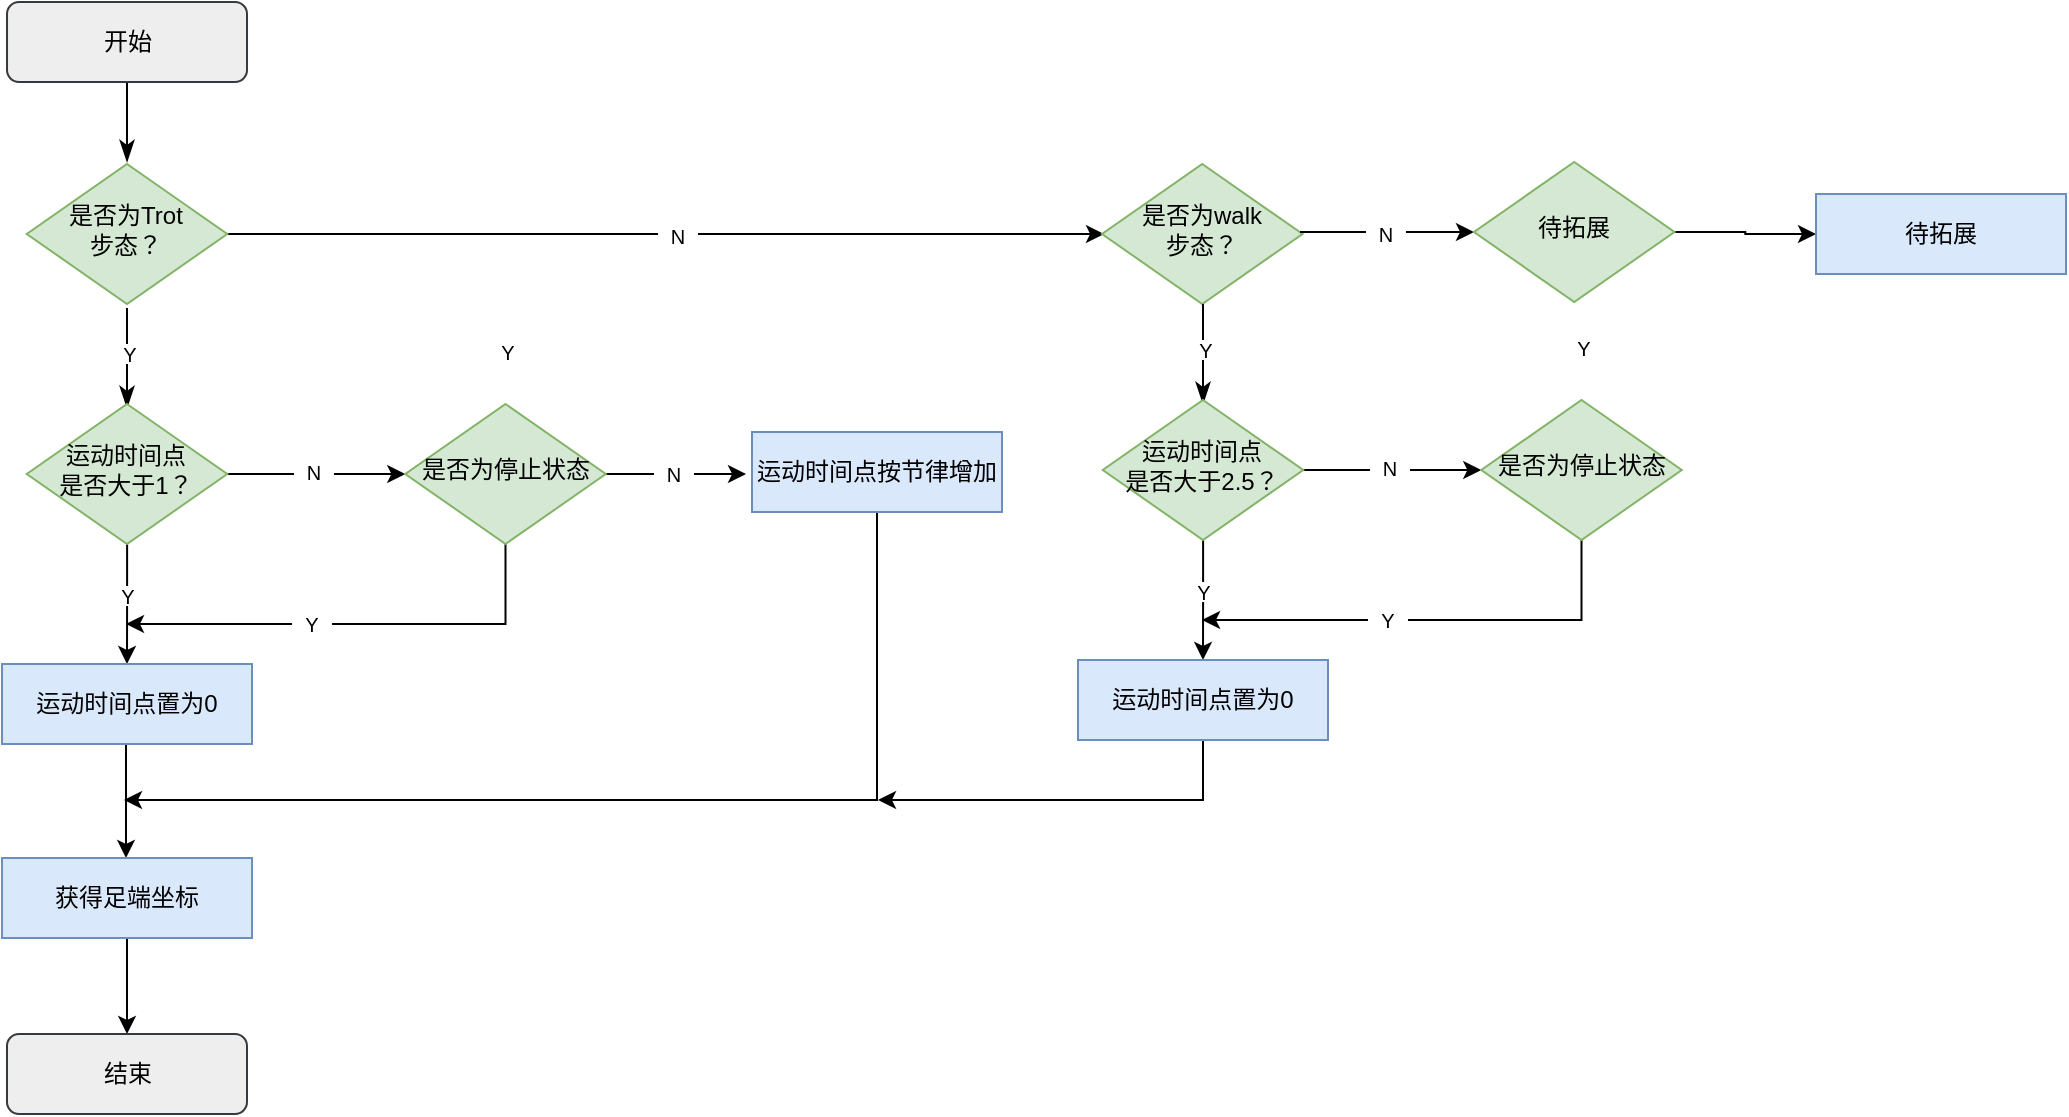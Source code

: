 <mxfile version="22.1.4" type="github">
  <diagram id="C5RBs43oDa-KdzZeNtuy" name="Page-1">
    <mxGraphModel dx="1562" dy="835" grid="1" gridSize="1" guides="1" tooltips="1" connect="1" arrows="1" fold="1" page="1" pageScale="1" pageWidth="2339" pageHeight="3300" math="0" shadow="0">
      <root>
        <mxCell id="WIyWlLk6GJQsqaUBKTNV-0" />
        <mxCell id="WIyWlLk6GJQsqaUBKTNV-1" parent="WIyWlLk6GJQsqaUBKTNV-0" />
        <mxCell id="u2uPQxLEzmJWIRdmgsjw-0" value="" style="rounded=0;html=1;jettySize=auto;orthogonalLoop=1;fontSize=11;endArrow=classicThin;endFill=1;endSize=8;strokeWidth=1;shadow=0;labelBackgroundColor=none;edgeStyle=orthogonalEdgeStyle;movable=1;resizable=1;rotatable=1;deletable=1;editable=1;locked=0;connectable=1;" edge="1" parent="WIyWlLk6GJQsqaUBKTNV-1" source="u2uPQxLEzmJWIRdmgsjw-1">
          <mxGeometry relative="1" as="geometry">
            <mxPoint x="72.51" y="127" as="targetPoint" />
          </mxGeometry>
        </mxCell>
        <mxCell id="u2uPQxLEzmJWIRdmgsjw-1" value="开始" style="rounded=1;whiteSpace=wrap;html=1;fontSize=12;glass=0;strokeWidth=1;shadow=0;fillColor=#eeeeee;strokeColor=#36393d;" vertex="1" parent="WIyWlLk6GJQsqaUBKTNV-1">
          <mxGeometry x="12.51" y="47" width="120" height="40" as="geometry" />
        </mxCell>
        <mxCell id="u2uPQxLEzmJWIRdmgsjw-5" value="" style="rounded=0;html=1;jettySize=auto;orthogonalLoop=1;fontSize=11;endArrow=classicThin;endFill=1;endSize=8;strokeWidth=1;shadow=0;labelBackgroundColor=none;edgeStyle=orthogonalEdgeStyle;movable=1;resizable=1;rotatable=1;deletable=1;editable=1;locked=0;connectable=1;exitX=0.5;exitY=1;exitDx=0;exitDy=0;" edge="1" parent="WIyWlLk6GJQsqaUBKTNV-1">
          <mxGeometry relative="1" as="geometry">
            <mxPoint x="72.51" y="200" as="sourcePoint" />
            <mxPoint x="72.51" y="250" as="targetPoint" />
          </mxGeometry>
        </mxCell>
        <mxCell id="u2uPQxLEzmJWIRdmgsjw-32" value="" style="edgeStyle=orthogonalEdgeStyle;rounded=0;orthogonalLoop=1;jettySize=auto;html=1;" edge="1" parent="WIyWlLk6GJQsqaUBKTNV-1" source="u2uPQxLEzmJWIRdmgsjw-8">
          <mxGeometry relative="1" as="geometry">
            <mxPoint x="561" y="163" as="targetPoint" />
          </mxGeometry>
        </mxCell>
        <mxCell id="u2uPQxLEzmJWIRdmgsjw-8" value="&lt;font style=&quot;font-size: 12px;&quot;&gt;是否为Trot&lt;br&gt;步态？&lt;/font&gt;" style="rhombus;whiteSpace=wrap;html=1;shadow=0;fontFamily=Helvetica;fontSize=12;align=center;strokeWidth=1;spacing=6;spacingTop=-4;fillColor=#d5e8d4;strokeColor=#82b366;" vertex="1" parent="WIyWlLk6GJQsqaUBKTNV-1">
          <mxGeometry x="22.38" y="128" width="100.25" height="70" as="geometry" />
        </mxCell>
        <mxCell id="u2uPQxLEzmJWIRdmgsjw-15" value="&lt;font style=&quot;font-size: 10px;&quot;&gt;N&lt;/font&gt;" style="text;html=1;strokeColor=none;fillColor=default;align=center;verticalAlign=middle;whiteSpace=wrap;rounded=0;" vertex="1" parent="WIyWlLk6GJQsqaUBKTNV-1">
          <mxGeometry x="338.01" y="159" width="20" height="10" as="geometry" />
        </mxCell>
        <mxCell id="u2uPQxLEzmJWIRdmgsjw-20" value="&lt;font style=&quot;font-size: 10px;&quot;&gt;Y&lt;/font&gt;" style="text;html=1;strokeColor=none;fillColor=default;align=center;verticalAlign=middle;whiteSpace=wrap;rounded=0;" vertex="1" parent="WIyWlLk6GJQsqaUBKTNV-1">
          <mxGeometry x="64.01" y="218" width="20" height="10" as="geometry" />
        </mxCell>
        <mxCell id="u2uPQxLEzmJWIRdmgsjw-40" value="&lt;font style=&quot;font-size: 12px;&quot;&gt;是否为walk&lt;br&gt;步态？&lt;/font&gt;" style="rhombus;whiteSpace=wrap;html=1;shadow=0;fontFamily=Helvetica;fontSize=12;align=center;strokeWidth=1;spacing=6;spacingTop=-4;fillColor=#d5e8d4;strokeColor=#82b366;" vertex="1" parent="WIyWlLk6GJQsqaUBKTNV-1">
          <mxGeometry x="560" y="128" width="100.25" height="70" as="geometry" />
        </mxCell>
        <mxCell id="u2uPQxLEzmJWIRdmgsjw-44" value="&lt;font style=&quot;font-size: 10px;&quot;&gt;Y&lt;/font&gt;" style="text;html=1;strokeColor=none;fillColor=default;align=center;verticalAlign=middle;whiteSpace=wrap;rounded=0;" vertex="1" parent="WIyWlLk6GJQsqaUBKTNV-1">
          <mxGeometry x="253.01" y="217" width="20" height="10" as="geometry" />
        </mxCell>
        <mxCell id="u2uPQxLEzmJWIRdmgsjw-45" value="" style="edgeStyle=orthogonalEdgeStyle;rounded=0;orthogonalLoop=1;jettySize=auto;html=1;" edge="1" parent="WIyWlLk6GJQsqaUBKTNV-1">
          <mxGeometry relative="1" as="geometry">
            <mxPoint x="659" y="162" as="sourcePoint" />
            <mxPoint x="746" y="162" as="targetPoint" />
          </mxGeometry>
        </mxCell>
        <mxCell id="u2uPQxLEzmJWIRdmgsjw-46" value="&lt;font style=&quot;font-size: 10px;&quot;&gt;N&lt;/font&gt;" style="text;html=1;strokeColor=none;fillColor=default;align=center;verticalAlign=middle;whiteSpace=wrap;rounded=0;" vertex="1" parent="WIyWlLk6GJQsqaUBKTNV-1">
          <mxGeometry x="692" y="158" width="20" height="10" as="geometry" />
        </mxCell>
        <mxCell id="u2uPQxLEzmJWIRdmgsjw-52" value="" style="edgeStyle=orthogonalEdgeStyle;rounded=0;orthogonalLoop=1;jettySize=auto;html=1;" edge="1" parent="WIyWlLk6GJQsqaUBKTNV-1" source="u2uPQxLEzmJWIRdmgsjw-49" target="u2uPQxLEzmJWIRdmgsjw-51">
          <mxGeometry relative="1" as="geometry" />
        </mxCell>
        <mxCell id="u2uPQxLEzmJWIRdmgsjw-49" value="待拓展" style="rhombus;whiteSpace=wrap;html=1;shadow=0;fontFamily=Helvetica;fontSize=12;align=center;strokeWidth=1;spacing=6;spacingTop=-4;fillColor=#d5e8d4;strokeColor=#82b366;" vertex="1" parent="WIyWlLk6GJQsqaUBKTNV-1">
          <mxGeometry x="746" y="127" width="100.25" height="70" as="geometry" />
        </mxCell>
        <mxCell id="u2uPQxLEzmJWIRdmgsjw-51" value="待拓展" style="rounded=0;whiteSpace=wrap;html=1;fillColor=#dae8fc;strokeColor=#6c8ebf;" vertex="1" parent="WIyWlLk6GJQsqaUBKTNV-1">
          <mxGeometry x="917.0" y="143" width="125" height="40" as="geometry" />
        </mxCell>
        <mxCell id="u2uPQxLEzmJWIRdmgsjw-55" value="" style="edgeStyle=orthogonalEdgeStyle;rounded=0;orthogonalLoop=1;jettySize=auto;html=1;" edge="1" parent="WIyWlLk6GJQsqaUBKTNV-1" source="u2uPQxLEzmJWIRdmgsjw-53" target="u2uPQxLEzmJWIRdmgsjw-54">
          <mxGeometry relative="1" as="geometry" />
        </mxCell>
        <mxCell id="u2uPQxLEzmJWIRdmgsjw-58" value="" style="edgeStyle=orthogonalEdgeStyle;rounded=0;orthogonalLoop=1;jettySize=auto;html=1;" edge="1" parent="WIyWlLk6GJQsqaUBKTNV-1" source="u2uPQxLEzmJWIRdmgsjw-53" target="u2uPQxLEzmJWIRdmgsjw-57">
          <mxGeometry relative="1" as="geometry" />
        </mxCell>
        <mxCell id="u2uPQxLEzmJWIRdmgsjw-53" value="&lt;font style=&quot;font-size: 12px;&quot;&gt;运动时间点&lt;br&gt;是否大于1？&lt;/font&gt;" style="rhombus;whiteSpace=wrap;html=1;shadow=0;fontFamily=Helvetica;fontSize=12;align=center;strokeWidth=1;spacing=6;spacingTop=-4;fillColor=#d5e8d4;strokeColor=#82b366;" vertex="1" parent="WIyWlLk6GJQsqaUBKTNV-1">
          <mxGeometry x="22.38" y="248" width="100.25" height="70" as="geometry" />
        </mxCell>
        <mxCell id="u2uPQxLEzmJWIRdmgsjw-68" value="" style="edgeStyle=orthogonalEdgeStyle;rounded=0;orthogonalLoop=1;jettySize=auto;html=1;" edge="1" parent="WIyWlLk6GJQsqaUBKTNV-1" source="u2uPQxLEzmJWIRdmgsjw-54">
          <mxGeometry relative="1" as="geometry">
            <mxPoint x="72" y="475" as="targetPoint" />
          </mxGeometry>
        </mxCell>
        <mxCell id="u2uPQxLEzmJWIRdmgsjw-54" value="运动时间点置为0" style="rounded=0;whiteSpace=wrap;html=1;fillColor=#dae8fc;strokeColor=#6c8ebf;" vertex="1" parent="WIyWlLk6GJQsqaUBKTNV-1">
          <mxGeometry x="10" y="378" width="125" height="40" as="geometry" />
        </mxCell>
        <mxCell id="u2uPQxLEzmJWIRdmgsjw-56" value="&lt;font style=&quot;font-size: 10px;&quot;&gt;Y&lt;/font&gt;" style="text;html=1;strokeColor=none;fillColor=default;align=center;verticalAlign=middle;whiteSpace=wrap;rounded=0;" vertex="1" parent="WIyWlLk6GJQsqaUBKTNV-1">
          <mxGeometry x="63.01" y="339" width="20" height="10" as="geometry" />
        </mxCell>
        <mxCell id="u2uPQxLEzmJWIRdmgsjw-61" value="" style="edgeStyle=orthogonalEdgeStyle;rounded=0;orthogonalLoop=1;jettySize=auto;html=1;" edge="1" parent="WIyWlLk6GJQsqaUBKTNV-1" source="u2uPQxLEzmJWIRdmgsjw-57">
          <mxGeometry relative="1" as="geometry">
            <mxPoint x="72.01" y="358" as="targetPoint" />
            <Array as="points">
              <mxPoint x="262.01" y="358" />
            </Array>
          </mxGeometry>
        </mxCell>
        <mxCell id="u2uPQxLEzmJWIRdmgsjw-64" value="" style="edgeStyle=orthogonalEdgeStyle;rounded=0;orthogonalLoop=1;jettySize=auto;html=1;" edge="1" parent="WIyWlLk6GJQsqaUBKTNV-1" source="u2uPQxLEzmJWIRdmgsjw-57">
          <mxGeometry relative="1" as="geometry">
            <mxPoint x="382.015" y="283" as="targetPoint" />
          </mxGeometry>
        </mxCell>
        <mxCell id="u2uPQxLEzmJWIRdmgsjw-57" value="是否为停止状态" style="rhombus;whiteSpace=wrap;html=1;shadow=0;fontFamily=Helvetica;fontSize=12;align=center;strokeWidth=1;spacing=6;spacingTop=-4;fillColor=#d5e8d4;strokeColor=#82b366;" vertex="1" parent="WIyWlLk6GJQsqaUBKTNV-1">
          <mxGeometry x="211.64" y="248" width="100.25" height="70" as="geometry" />
        </mxCell>
        <mxCell id="u2uPQxLEzmJWIRdmgsjw-59" value="&lt;font style=&quot;font-size: 10px;&quot;&gt;N&lt;/font&gt;" style="text;html=1;strokeColor=none;fillColor=default;align=center;verticalAlign=middle;whiteSpace=wrap;rounded=0;" vertex="1" parent="WIyWlLk6GJQsqaUBKTNV-1">
          <mxGeometry x="156.01" y="277" width="20" height="10" as="geometry" />
        </mxCell>
        <mxCell id="u2uPQxLEzmJWIRdmgsjw-62" value="&lt;font style=&quot;font-size: 10px;&quot;&gt;Y&lt;/font&gt;" style="text;html=1;strokeColor=none;fillColor=default;align=center;verticalAlign=middle;whiteSpace=wrap;rounded=0;" vertex="1" parent="WIyWlLk6GJQsqaUBKTNV-1">
          <mxGeometry x="155.01" y="353" width="20" height="10" as="geometry" />
        </mxCell>
        <mxCell id="u2uPQxLEzmJWIRdmgsjw-65" value="&lt;font style=&quot;font-size: 10px;&quot;&gt;N&lt;/font&gt;" style="text;html=1;strokeColor=none;fillColor=default;align=center;verticalAlign=middle;whiteSpace=wrap;rounded=0;" vertex="1" parent="WIyWlLk6GJQsqaUBKTNV-1">
          <mxGeometry x="336" y="278" width="20" height="10" as="geometry" />
        </mxCell>
        <mxCell id="u2uPQxLEzmJWIRdmgsjw-70" value="" style="edgeStyle=orthogonalEdgeStyle;rounded=0;orthogonalLoop=1;jettySize=auto;html=1;" edge="1" parent="WIyWlLk6GJQsqaUBKTNV-1" source="u2uPQxLEzmJWIRdmgsjw-66">
          <mxGeometry relative="1" as="geometry">
            <mxPoint x="71" y="446" as="targetPoint" />
            <Array as="points">
              <mxPoint x="448" y="446" />
              <mxPoint x="108" y="446" />
            </Array>
          </mxGeometry>
        </mxCell>
        <mxCell id="u2uPQxLEzmJWIRdmgsjw-66" value="运动时间点按节律增加" style="rounded=0;whiteSpace=wrap;html=1;fillColor=#dae8fc;strokeColor=#6c8ebf;" vertex="1" parent="WIyWlLk6GJQsqaUBKTNV-1">
          <mxGeometry x="385" y="262" width="125" height="40" as="geometry" />
        </mxCell>
        <mxCell id="u2uPQxLEzmJWIRdmgsjw-73" value="" style="edgeStyle=orthogonalEdgeStyle;rounded=0;orthogonalLoop=1;jettySize=auto;html=1;" edge="1" parent="WIyWlLk6GJQsqaUBKTNV-1" source="u2uPQxLEzmJWIRdmgsjw-71" target="u2uPQxLEzmJWIRdmgsjw-72">
          <mxGeometry relative="1" as="geometry" />
        </mxCell>
        <mxCell id="u2uPQxLEzmJWIRdmgsjw-71" value="获得足端坐标" style="rounded=0;whiteSpace=wrap;html=1;fillColor=#dae8fc;strokeColor=#6c8ebf;" vertex="1" parent="WIyWlLk6GJQsqaUBKTNV-1">
          <mxGeometry x="10.01" y="475" width="125" height="40" as="geometry" />
        </mxCell>
        <mxCell id="u2uPQxLEzmJWIRdmgsjw-72" value="结束" style="rounded=1;whiteSpace=wrap;html=1;fontSize=12;glass=0;strokeWidth=1;shadow=0;fillColor=#eeeeee;strokeColor=#36393d;" vertex="1" parent="WIyWlLk6GJQsqaUBKTNV-1">
          <mxGeometry x="12.5" y="563" width="120" height="40" as="geometry" />
        </mxCell>
        <mxCell id="u2uPQxLEzmJWIRdmgsjw-74" value="" style="rounded=0;html=1;jettySize=auto;orthogonalLoop=1;fontSize=11;endArrow=classicThin;endFill=1;endSize=8;strokeWidth=1;shadow=0;labelBackgroundColor=none;edgeStyle=orthogonalEdgeStyle;movable=1;resizable=1;rotatable=1;deletable=1;editable=1;locked=0;connectable=1;exitX=0.5;exitY=1;exitDx=0;exitDy=0;" edge="1" parent="WIyWlLk6GJQsqaUBKTNV-1">
          <mxGeometry relative="1" as="geometry">
            <mxPoint x="610.51" y="198" as="sourcePoint" />
            <mxPoint x="610.51" y="248" as="targetPoint" />
          </mxGeometry>
        </mxCell>
        <mxCell id="u2uPQxLEzmJWIRdmgsjw-75" value="&lt;font style=&quot;font-size: 10px;&quot;&gt;Y&lt;/font&gt;" style="text;html=1;strokeColor=none;fillColor=default;align=center;verticalAlign=middle;whiteSpace=wrap;rounded=0;" vertex="1" parent="WIyWlLk6GJQsqaUBKTNV-1">
          <mxGeometry x="602.01" y="216" width="20" height="10" as="geometry" />
        </mxCell>
        <mxCell id="u2uPQxLEzmJWIRdmgsjw-76" value="&lt;font style=&quot;font-size: 10px;&quot;&gt;Y&lt;/font&gt;" style="text;html=1;strokeColor=none;fillColor=default;align=center;verticalAlign=middle;whiteSpace=wrap;rounded=0;" vertex="1" parent="WIyWlLk6GJQsqaUBKTNV-1">
          <mxGeometry x="791.01" y="215" width="20" height="10" as="geometry" />
        </mxCell>
        <mxCell id="u2uPQxLEzmJWIRdmgsjw-77" value="" style="edgeStyle=orthogonalEdgeStyle;rounded=0;orthogonalLoop=1;jettySize=auto;html=1;" edge="1" parent="WIyWlLk6GJQsqaUBKTNV-1" source="u2uPQxLEzmJWIRdmgsjw-79" target="u2uPQxLEzmJWIRdmgsjw-81">
          <mxGeometry relative="1" as="geometry" />
        </mxCell>
        <mxCell id="u2uPQxLEzmJWIRdmgsjw-78" value="" style="edgeStyle=orthogonalEdgeStyle;rounded=0;orthogonalLoop=1;jettySize=auto;html=1;" edge="1" parent="WIyWlLk6GJQsqaUBKTNV-1" source="u2uPQxLEzmJWIRdmgsjw-79" target="u2uPQxLEzmJWIRdmgsjw-85">
          <mxGeometry relative="1" as="geometry" />
        </mxCell>
        <mxCell id="u2uPQxLEzmJWIRdmgsjw-79" value="&lt;font style=&quot;font-size: 12px;&quot;&gt;运动时间点&lt;br&gt;是否大于2.5？&lt;/font&gt;" style="rhombus;whiteSpace=wrap;html=1;shadow=0;fontFamily=Helvetica;fontSize=12;align=center;strokeWidth=1;spacing=6;spacingTop=-4;fillColor=#d5e8d4;strokeColor=#82b366;" vertex="1" parent="WIyWlLk6GJQsqaUBKTNV-1">
          <mxGeometry x="560.38" y="246" width="100.25" height="70" as="geometry" />
        </mxCell>
        <mxCell id="u2uPQxLEzmJWIRdmgsjw-80" value="" style="edgeStyle=orthogonalEdgeStyle;rounded=0;orthogonalLoop=1;jettySize=auto;html=1;" edge="1" parent="WIyWlLk6GJQsqaUBKTNV-1" source="u2uPQxLEzmJWIRdmgsjw-81">
          <mxGeometry relative="1" as="geometry">
            <mxPoint x="448" y="446" as="targetPoint" />
            <Array as="points">
              <mxPoint x="611" y="446" />
            </Array>
          </mxGeometry>
        </mxCell>
        <mxCell id="u2uPQxLEzmJWIRdmgsjw-81" value="运动时间点置为0" style="rounded=0;whiteSpace=wrap;html=1;fillColor=#dae8fc;strokeColor=#6c8ebf;" vertex="1" parent="WIyWlLk6GJQsqaUBKTNV-1">
          <mxGeometry x="548" y="376" width="125" height="40" as="geometry" />
        </mxCell>
        <mxCell id="u2uPQxLEzmJWIRdmgsjw-82" value="&lt;font style=&quot;font-size: 10px;&quot;&gt;Y&lt;/font&gt;" style="text;html=1;strokeColor=none;fillColor=default;align=center;verticalAlign=middle;whiteSpace=wrap;rounded=0;" vertex="1" parent="WIyWlLk6GJQsqaUBKTNV-1">
          <mxGeometry x="601.01" y="337" width="20" height="10" as="geometry" />
        </mxCell>
        <mxCell id="u2uPQxLEzmJWIRdmgsjw-83" value="" style="edgeStyle=orthogonalEdgeStyle;rounded=0;orthogonalLoop=1;jettySize=auto;html=1;" edge="1" parent="WIyWlLk6GJQsqaUBKTNV-1" source="u2uPQxLEzmJWIRdmgsjw-85">
          <mxGeometry relative="1" as="geometry">
            <mxPoint x="610.01" y="356" as="targetPoint" />
            <Array as="points">
              <mxPoint x="800.01" y="356" />
            </Array>
          </mxGeometry>
        </mxCell>
        <mxCell id="u2uPQxLEzmJWIRdmgsjw-85" value="是否为停止状态" style="rhombus;whiteSpace=wrap;html=1;shadow=0;fontFamily=Helvetica;fontSize=12;align=center;strokeWidth=1;spacing=6;spacingTop=-4;fillColor=#d5e8d4;strokeColor=#82b366;" vertex="1" parent="WIyWlLk6GJQsqaUBKTNV-1">
          <mxGeometry x="749.64" y="246" width="100.25" height="70" as="geometry" />
        </mxCell>
        <mxCell id="u2uPQxLEzmJWIRdmgsjw-86" value="&lt;font style=&quot;font-size: 10px;&quot;&gt;N&lt;/font&gt;" style="text;html=1;strokeColor=none;fillColor=default;align=center;verticalAlign=middle;whiteSpace=wrap;rounded=0;" vertex="1" parent="WIyWlLk6GJQsqaUBKTNV-1">
          <mxGeometry x="694.01" y="275" width="20" height="10" as="geometry" />
        </mxCell>
        <mxCell id="u2uPQxLEzmJWIRdmgsjw-87" value="&lt;font style=&quot;font-size: 10px;&quot;&gt;Y&lt;/font&gt;" style="text;html=1;strokeColor=none;fillColor=default;align=center;verticalAlign=middle;whiteSpace=wrap;rounded=0;" vertex="1" parent="WIyWlLk6GJQsqaUBKTNV-1">
          <mxGeometry x="693.01" y="351" width="20" height="10" as="geometry" />
        </mxCell>
      </root>
    </mxGraphModel>
  </diagram>
</mxfile>
